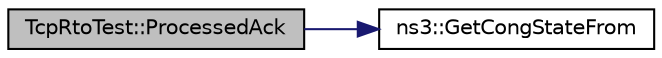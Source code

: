 digraph "TcpRtoTest::ProcessedAck"
{
  edge [fontname="Helvetica",fontsize="10",labelfontname="Helvetica",labelfontsize="10"];
  node [fontname="Helvetica",fontsize="10",shape=record];
  rankdir="LR";
  Node1 [label="TcpRtoTest::ProcessedAck",height=0.2,width=0.4,color="black", fillcolor="grey75", style="filled", fontcolor="black"];
  Node1 -> Node2 [color="midnightblue",fontsize="10",style="solid"];
  Node2 [label="ns3::GetCongStateFrom",height=0.2,width=0.4,color="black", fillcolor="white", style="filled",URL="$d3/d39/group__internet-test.html#ga754ba534fba0aeb1e923326d7c49a7d3",tooltip="Convenience function to retrieve the ACK state from a TCB. "];
}
